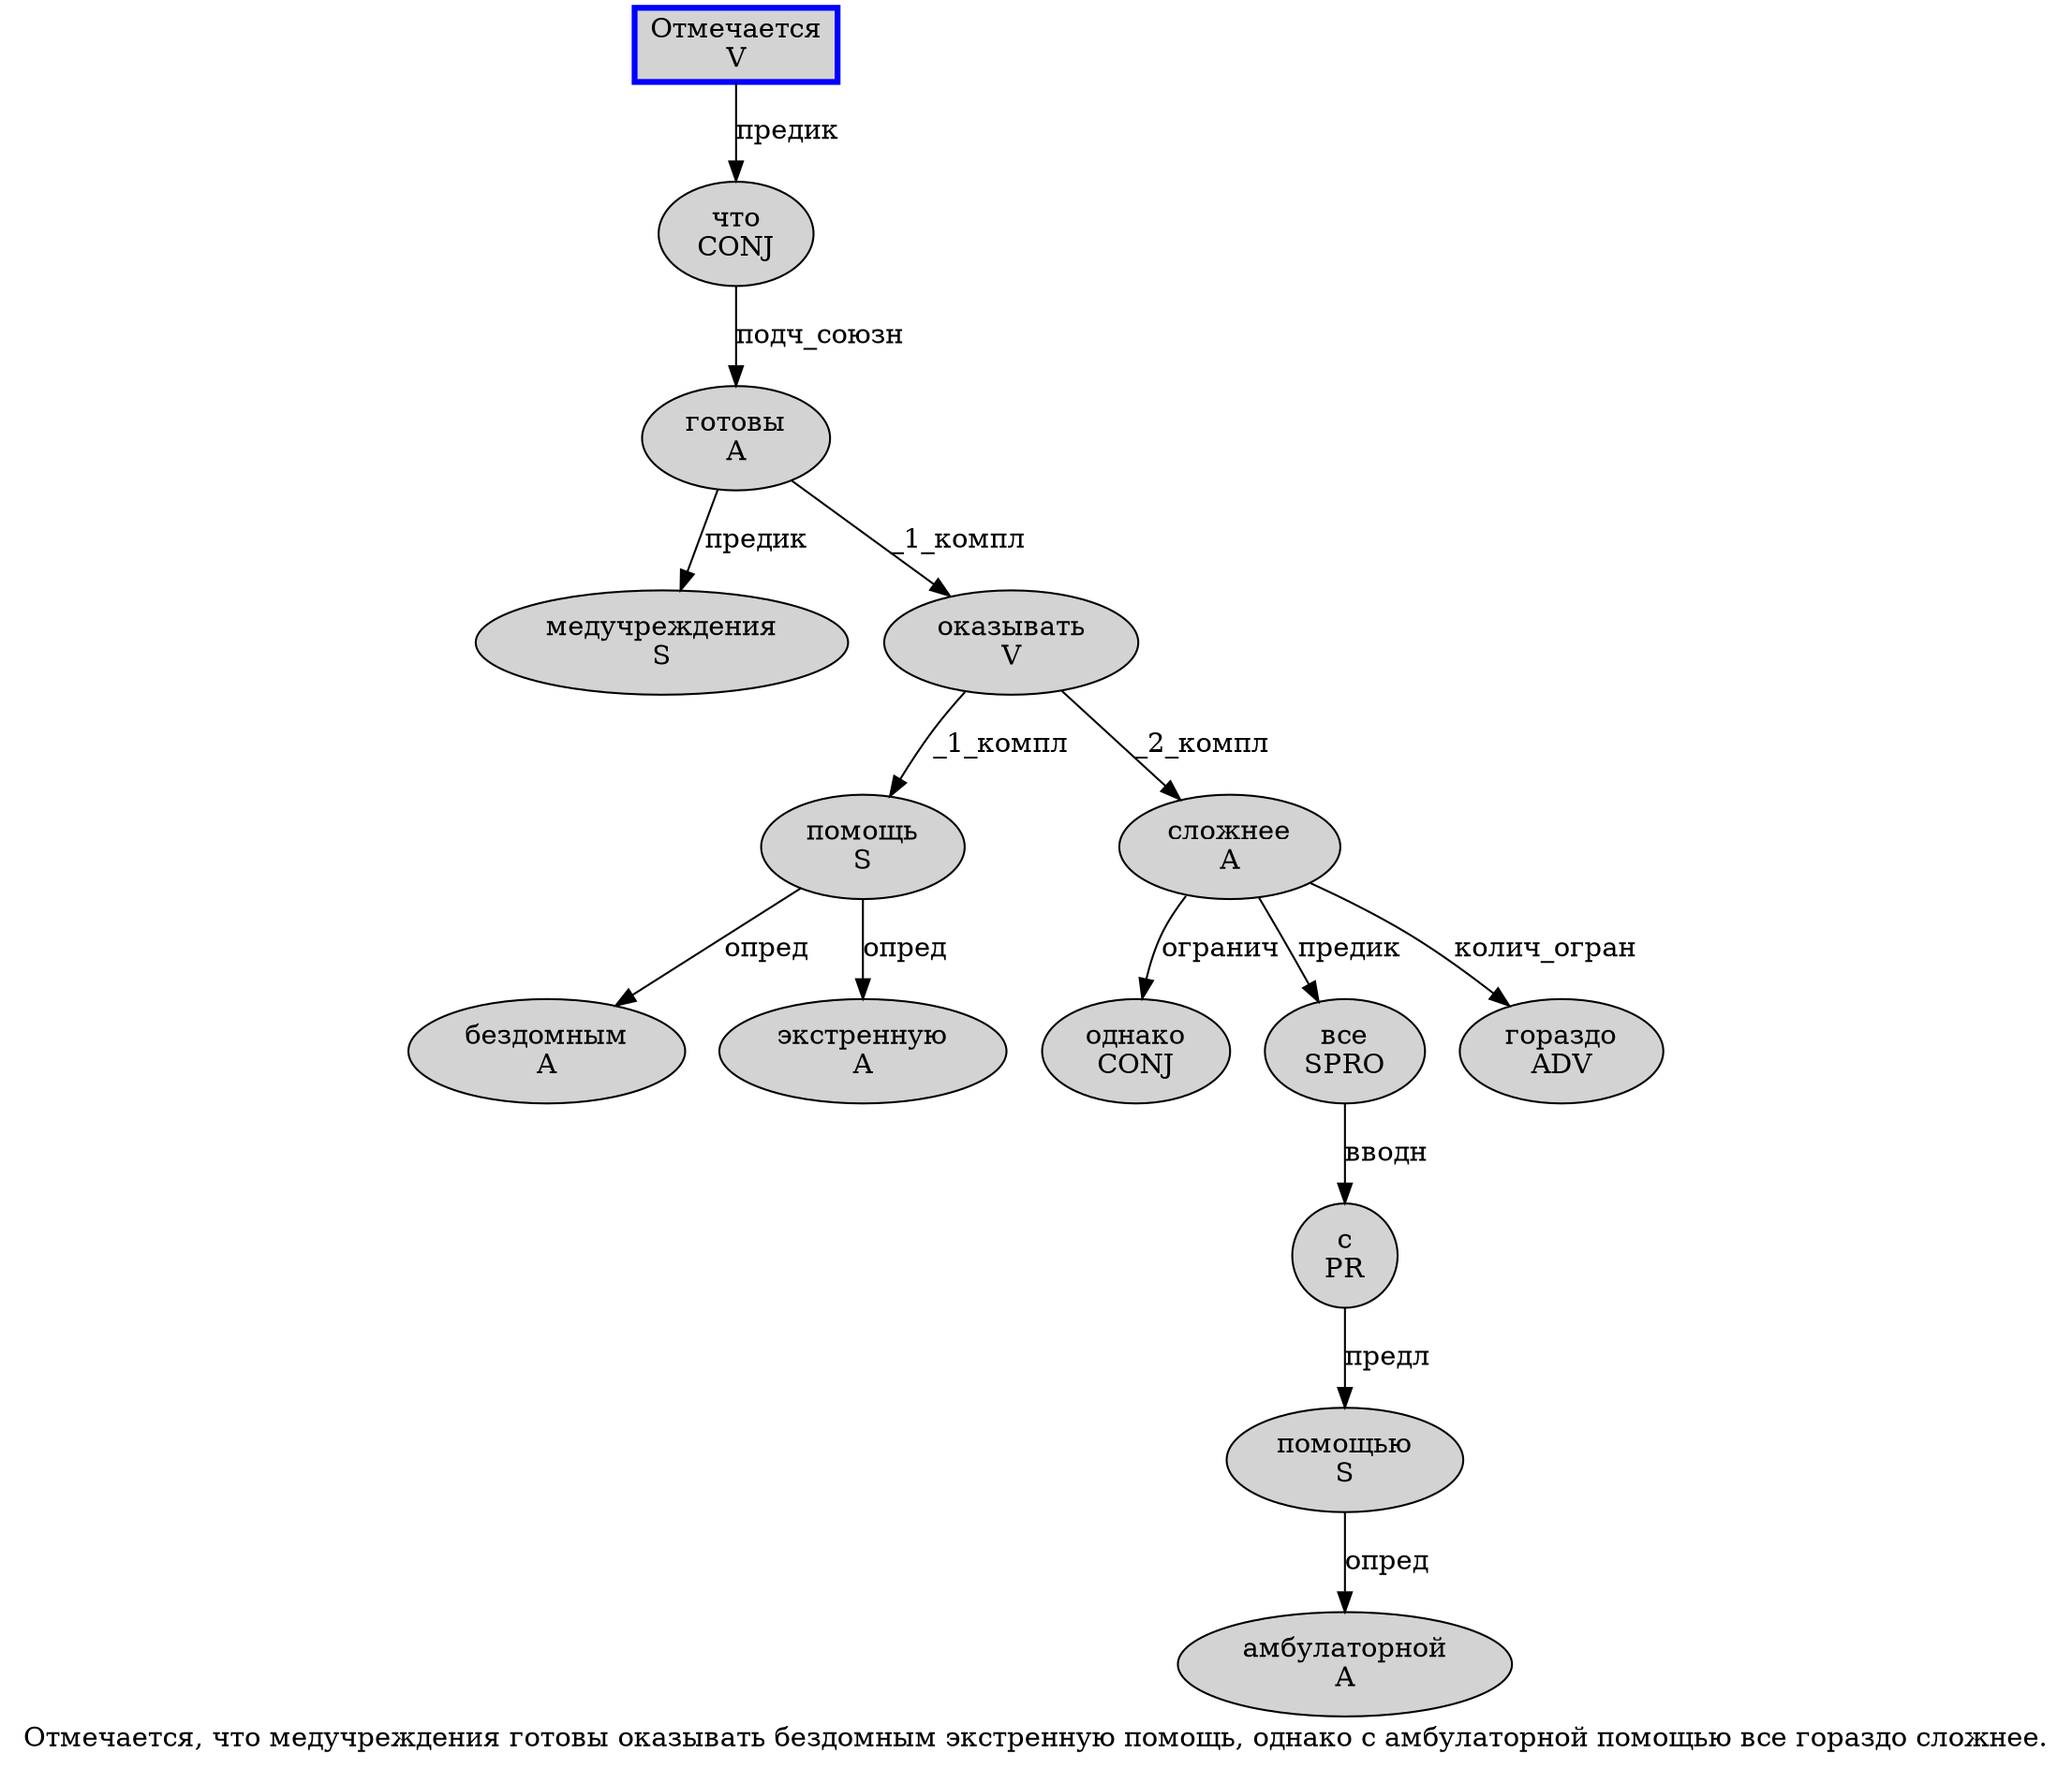 digraph SENTENCE_265 {
	graph [label="Отмечается, что медучреждения готовы оказывать бездомным экстренную помощь, однако с амбулаторной помощью все гораздо сложнее."]
	node [style=filled]
		0 [label="Отмечается
V" color=blue fillcolor=lightgray penwidth=3 shape=box]
		2 [label="что
CONJ" color="" fillcolor=lightgray penwidth=1 shape=ellipse]
		3 [label="медучреждения
S" color="" fillcolor=lightgray penwidth=1 shape=ellipse]
		4 [label="готовы
A" color="" fillcolor=lightgray penwidth=1 shape=ellipse]
		5 [label="оказывать
V" color="" fillcolor=lightgray penwidth=1 shape=ellipse]
		6 [label="бездомным
A" color="" fillcolor=lightgray penwidth=1 shape=ellipse]
		7 [label="экстренную
A" color="" fillcolor=lightgray penwidth=1 shape=ellipse]
		8 [label="помощь
S" color="" fillcolor=lightgray penwidth=1 shape=ellipse]
		10 [label="однако
CONJ" color="" fillcolor=lightgray penwidth=1 shape=ellipse]
		11 [label="с
PR" color="" fillcolor=lightgray penwidth=1 shape=ellipse]
		12 [label="амбулаторной
A" color="" fillcolor=lightgray penwidth=1 shape=ellipse]
		13 [label="помощью
S" color="" fillcolor=lightgray penwidth=1 shape=ellipse]
		14 [label="все
SPRO" color="" fillcolor=lightgray penwidth=1 shape=ellipse]
		15 [label="гораздо
ADV" color="" fillcolor=lightgray penwidth=1 shape=ellipse]
		16 [label="сложнее
A" color="" fillcolor=lightgray penwidth=1 shape=ellipse]
			2 -> 4 [label="подч_союзн"]
			4 -> 3 [label="предик"]
			4 -> 5 [label="_1_компл"]
			0 -> 2 [label="предик"]
			16 -> 10 [label="огранич"]
			16 -> 14 [label="предик"]
			16 -> 15 [label="колич_огран"]
			11 -> 13 [label="предл"]
			8 -> 6 [label="опред"]
			8 -> 7 [label="опред"]
			14 -> 11 [label="вводн"]
			5 -> 8 [label="_1_компл"]
			5 -> 16 [label="_2_компл"]
			13 -> 12 [label="опред"]
}